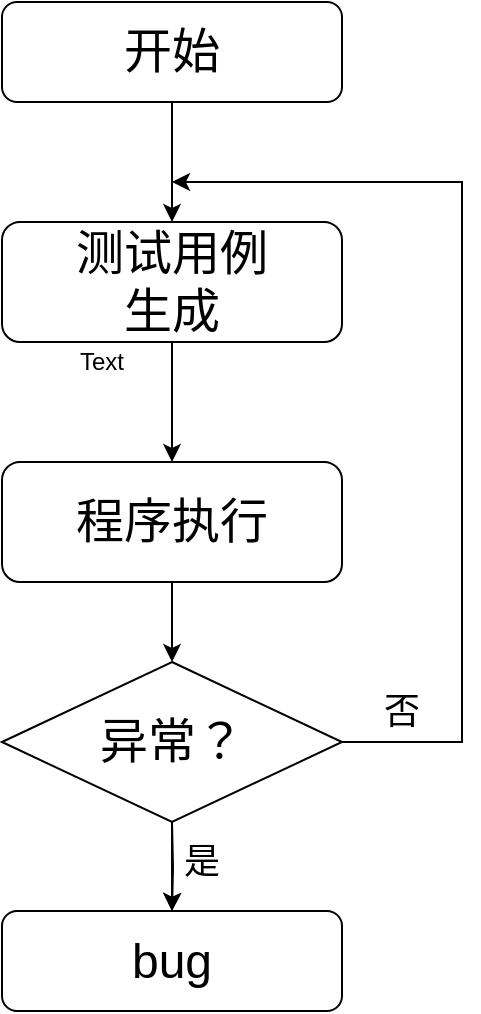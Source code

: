 <mxfile version="14.1.3" type="github"><diagram id="6v0AD5PTi_BguwhfV-Yq" name="Page-1"><mxGraphModel dx="1422" dy="716" grid="1" gridSize="10" guides="1" tooltips="1" connect="1" arrows="1" fold="1" page="1" pageScale="1" pageWidth="827" pageHeight="1169" math="0" shadow="0"><root><mxCell id="0"/><mxCell id="1" parent="0"/><mxCell id="1ASC3zP9bluwYFpUCGPu-1" value="&lt;font style=&quot;font-size: 24px&quot;&gt;开始&lt;/font&gt;" style="rounded=1;whiteSpace=wrap;html=1;" vertex="1" parent="1"><mxGeometry x="360" y="120" width="170" height="50" as="geometry"/></mxCell><mxCell id="1ASC3zP9bluwYFpUCGPu-2" value="&lt;font style=&quot;font-size: 24px&quot;&gt;测试用例&lt;br&gt;生成&lt;/font&gt;" style="rounded=1;whiteSpace=wrap;html=1;" vertex="1" parent="1"><mxGeometry x="360" y="230" width="170" height="60" as="geometry"/></mxCell><mxCell id="1ASC3zP9bluwYFpUCGPu-3" value="&lt;font style=&quot;font-size: 24px&quot;&gt;程序执行&lt;/font&gt;" style="rounded=1;whiteSpace=wrap;html=1;" vertex="1" parent="1"><mxGeometry x="360" y="350" width="170" height="60" as="geometry"/></mxCell><mxCell id="1ASC3zP9bluwYFpUCGPu-15" style="edgeStyle=orthogonalEdgeStyle;rounded=0;orthogonalLoop=1;jettySize=auto;html=1;exitX=1;exitY=0.5;exitDx=0;exitDy=0;" edge="1" parent="1" source="1ASC3zP9bluwYFpUCGPu-4"><mxGeometry relative="1" as="geometry"><mxPoint x="445" y="210" as="targetPoint"/><Array as="points"><mxPoint x="590" y="490"/><mxPoint x="590" y="210"/></Array></mxGeometry></mxCell><mxCell id="1ASC3zP9bluwYFpUCGPu-4" value="&lt;font style=&quot;font-size: 24px&quot;&gt;异常？&lt;/font&gt;" style="rhombus;whiteSpace=wrap;html=1;" vertex="1" parent="1"><mxGeometry x="360" y="450" width="170" height="80" as="geometry"/></mxCell><mxCell id="1ASC3zP9bluwYFpUCGPu-5" value="&lt;font style=&quot;font-size: 24px&quot;&gt;bug&lt;/font&gt;" style="rounded=1;whiteSpace=wrap;html=1;" vertex="1" parent="1"><mxGeometry x="360" y="574.5" width="170" height="50" as="geometry"/></mxCell><mxCell id="1ASC3zP9bluwYFpUCGPu-6" value="" style="endArrow=classic;html=1;exitX=0.5;exitY=1;exitDx=0;exitDy=0;entryX=0.5;entryY=0;entryDx=0;entryDy=0;" edge="1" parent="1" source="1ASC3zP9bluwYFpUCGPu-1" target="1ASC3zP9bluwYFpUCGPu-2"><mxGeometry width="50" height="50" relative="1" as="geometry"><mxPoint x="390" y="330" as="sourcePoint"/><mxPoint x="440" y="280" as="targetPoint"/></mxGeometry></mxCell><mxCell id="1ASC3zP9bluwYFpUCGPu-9" value="" style="endArrow=classic;html=1;entryX=0.5;entryY=0;entryDx=0;entryDy=0;exitX=0.5;exitY=1;exitDx=0;exitDy=0;" edge="1" parent="1" source="1ASC3zP9bluwYFpUCGPu-2" target="1ASC3zP9bluwYFpUCGPu-3"><mxGeometry width="50" height="50" relative="1" as="geometry"><mxPoint x="620" y="320" as="sourcePoint"/><mxPoint x="440" y="280" as="targetPoint"/></mxGeometry></mxCell><mxCell id="1ASC3zP9bluwYFpUCGPu-11" value="" style="endArrow=classic;html=1;entryX=0.5;entryY=0;entryDx=0;entryDy=0;exitX=0.5;exitY=1;exitDx=0;exitDy=0;" edge="1" parent="1" source="1ASC3zP9bluwYFpUCGPu-3" target="1ASC3zP9bluwYFpUCGPu-4"><mxGeometry width="50" height="50" relative="1" as="geometry"><mxPoint x="390" y="330" as="sourcePoint"/><mxPoint x="440" y="280" as="targetPoint"/></mxGeometry></mxCell><mxCell id="1ASC3zP9bluwYFpUCGPu-12" value="" style="endArrow=classic;html=1;entryX=0.5;entryY=0;entryDx=0;entryDy=0;exitX=0.5;exitY=1;exitDx=0;exitDy=0;" edge="1" parent="1" source="1ASC3zP9bluwYFpUCGPu-4" target="1ASC3zP9bluwYFpUCGPu-5"><mxGeometry width="50" height="50" relative="1" as="geometry"><mxPoint x="390" y="330" as="sourcePoint"/><mxPoint x="440" y="280" as="targetPoint"/></mxGeometry></mxCell><mxCell id="1ASC3zP9bluwYFpUCGPu-18" value="" style="edgeStyle=orthogonalEdgeStyle;rounded=0;orthogonalLoop=1;jettySize=auto;html=1;" edge="1" parent="1" target="1ASC3zP9bluwYFpUCGPu-5"><mxGeometry relative="1" as="geometry"><mxPoint x="445" y="530" as="sourcePoint"/></mxGeometry></mxCell><mxCell id="1ASC3zP9bluwYFpUCGPu-16" value="&lt;font style=&quot;font-size: 18px&quot;&gt;是&lt;/font&gt;" style="text;html=1;strokeColor=none;fillColor=none;align=center;verticalAlign=middle;whiteSpace=wrap;rounded=0;" vertex="1" parent="1"><mxGeometry x="440" y="540" width="40" height="20" as="geometry"/></mxCell><mxCell id="1ASC3zP9bluwYFpUCGPu-19" value="&lt;font style=&quot;font-size: 18px&quot;&gt;否&lt;/font&gt;" style="text;html=1;strokeColor=none;fillColor=none;align=center;verticalAlign=middle;whiteSpace=wrap;rounded=0;" vertex="1" parent="1"><mxGeometry x="540" y="460" width="40" height="30" as="geometry"/></mxCell><mxCell id="1ASC3zP9bluwYFpUCGPu-22" value="Text" style="text;html=1;strokeColor=none;fillColor=none;align=center;verticalAlign=middle;whiteSpace=wrap;rounded=0;" vertex="1" parent="1"><mxGeometry x="390" y="290" width="40" height="20" as="geometry"/></mxCell></root></mxGraphModel></diagram></mxfile>